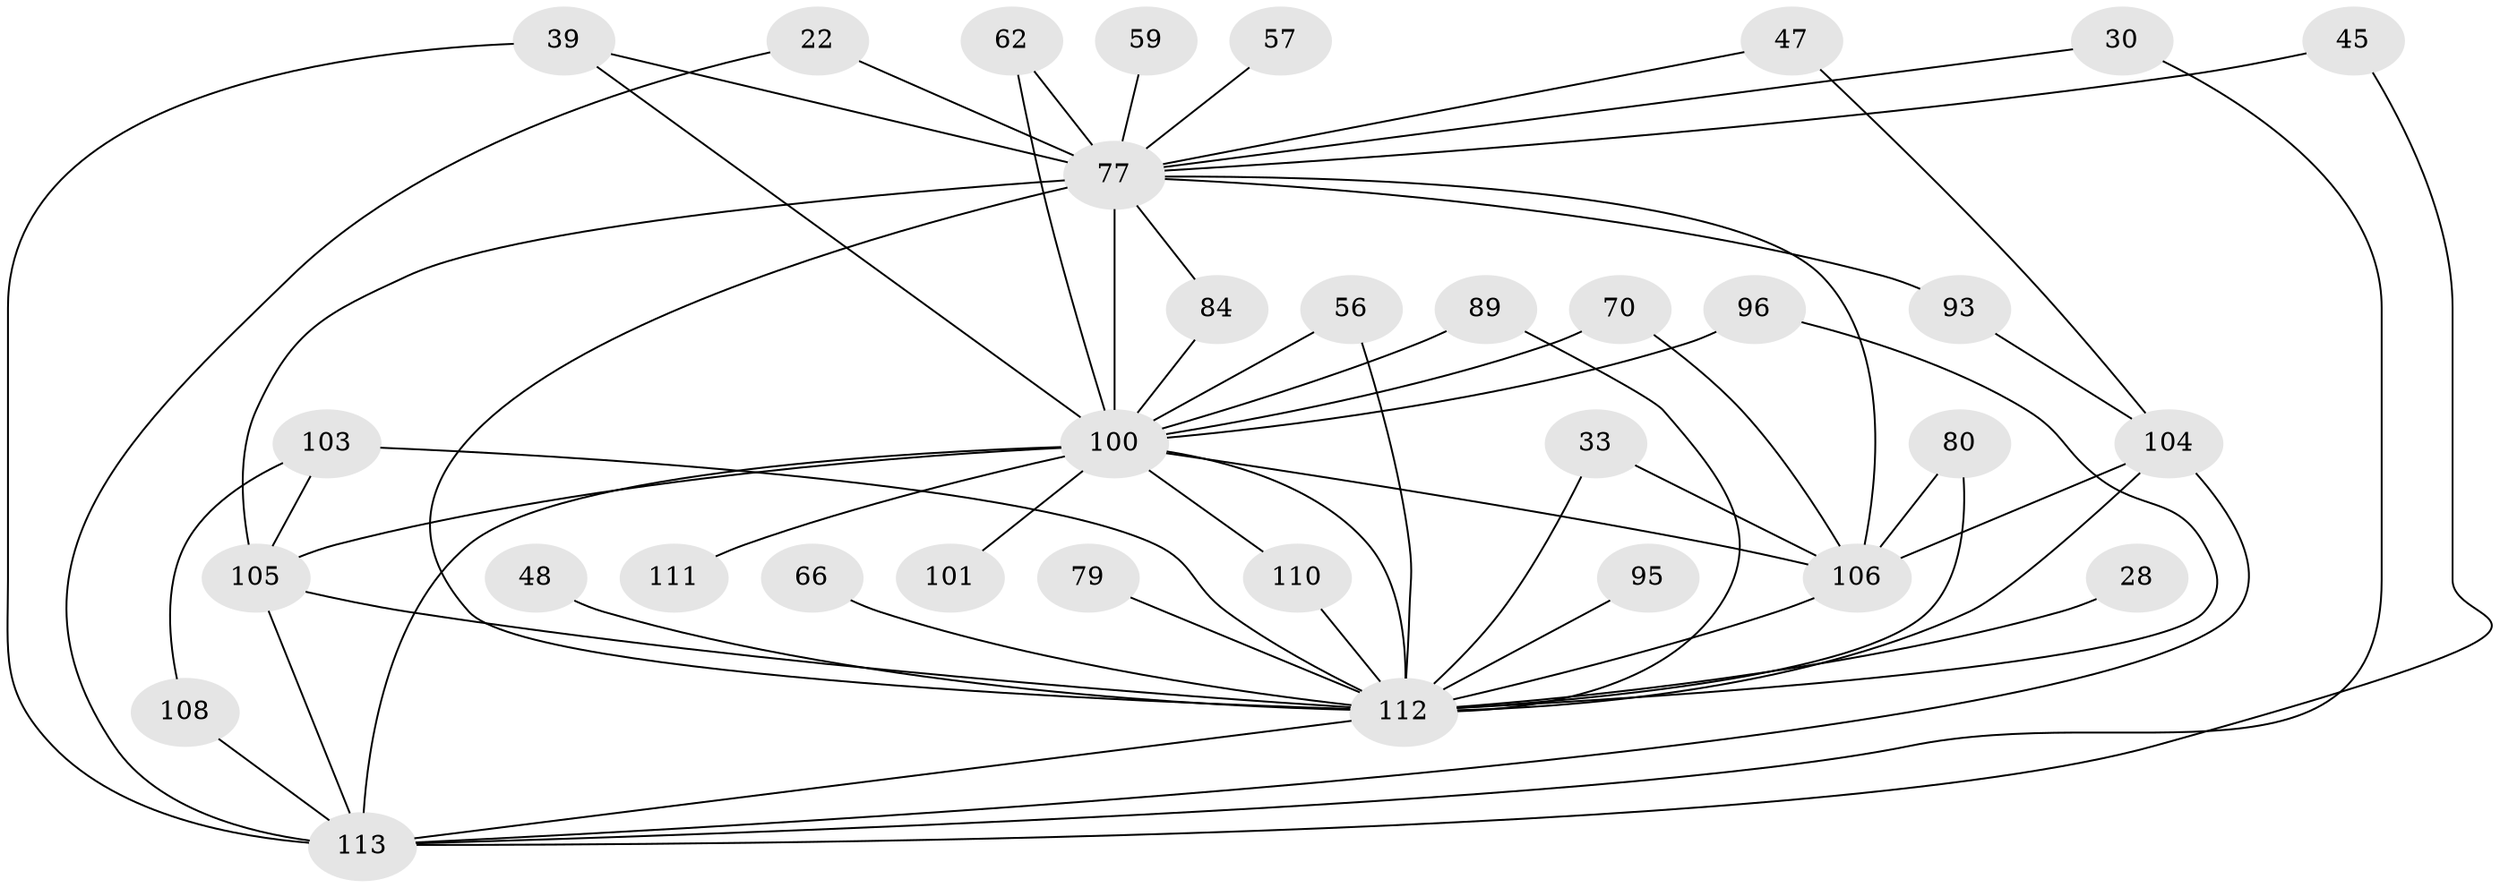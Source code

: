 // original degree distribution, {22: 0.008849557522123894, 26: 0.008849557522123894, 24: 0.008849557522123894, 25: 0.008849557522123894, 28: 0.008849557522123894, 16: 0.008849557522123894, 20: 0.017699115044247787, 19: 0.008849557522123894, 13: 0.008849557522123894, 3: 0.1592920353982301, 5: 0.035398230088495575, 4: 0.09734513274336283, 2: 0.5663716814159292, 9: 0.017699115044247787, 7: 0.008849557522123894, 6: 0.02654867256637168}
// Generated by graph-tools (version 1.1) at 2025/48/03/04/25 21:48:39]
// undirected, 33 vertices, 59 edges
graph export_dot {
graph [start="1"]
  node [color=gray90,style=filled];
  22;
  28;
  30;
  33;
  39 [super="+16"];
  45;
  47;
  48;
  56;
  57;
  59;
  62 [super="+55"];
  66;
  70;
  77 [super="+9+18+53+23+44+54"];
  79;
  80;
  84 [super="+58"];
  89;
  93 [super="+60"];
  95;
  96;
  100 [super="+65+8"];
  101;
  103 [super="+87+98"];
  104 [super="+31+43+91+51+61"];
  105 [super="+49+90+36"];
  106 [super="+71+97+78+15+46"];
  108;
  110;
  111;
  112 [super="+81+26+40+76+107+7"];
  113 [super="+27+83+99+102+109"];
  22 -- 113;
  22 -- 77;
  28 -- 112 [weight=2];
  30 -- 113;
  30 -- 77;
  33 -- 106;
  33 -- 112;
  39 -- 100;
  39 -- 77 [weight=2];
  39 -- 113;
  45 -- 113;
  45 -- 77;
  47 -- 104;
  47 -- 77;
  48 -- 112 [weight=2];
  56 -- 100;
  56 -- 112;
  57 -- 77;
  59 -- 77 [weight=2];
  62 -- 100 [weight=2];
  62 -- 77 [weight=2];
  66 -- 112 [weight=2];
  70 -- 100;
  70 -- 106;
  77 -- 106 [weight=10];
  77 -- 84;
  77 -- 100 [weight=9];
  77 -- 105 [weight=4];
  77 -- 112 [weight=8];
  77 -- 93 [weight=2];
  79 -- 112 [weight=2];
  80 -- 106;
  80 -- 112;
  84 -- 100 [weight=3];
  89 -- 100;
  89 -- 112;
  93 -- 104;
  95 -- 112 [weight=2];
  96 -- 100;
  96 -- 112;
  100 -- 101 [weight=2];
  100 -- 110;
  100 -- 111 [weight=2];
  100 -- 113 [weight=14];
  100 -- 106 [weight=9];
  100 -- 105 [weight=2];
  100 -- 112 [weight=11];
  103 -- 108;
  103 -- 105;
  103 -- 112 [weight=4];
  104 -- 112 [weight=6];
  104 -- 113 [weight=3];
  104 -- 106 [weight=3];
  105 -- 112 [weight=3];
  105 -- 113;
  106 -- 112 [weight=14];
  108 -- 113;
  110 -- 112;
  112 -- 113 [weight=7];
}
